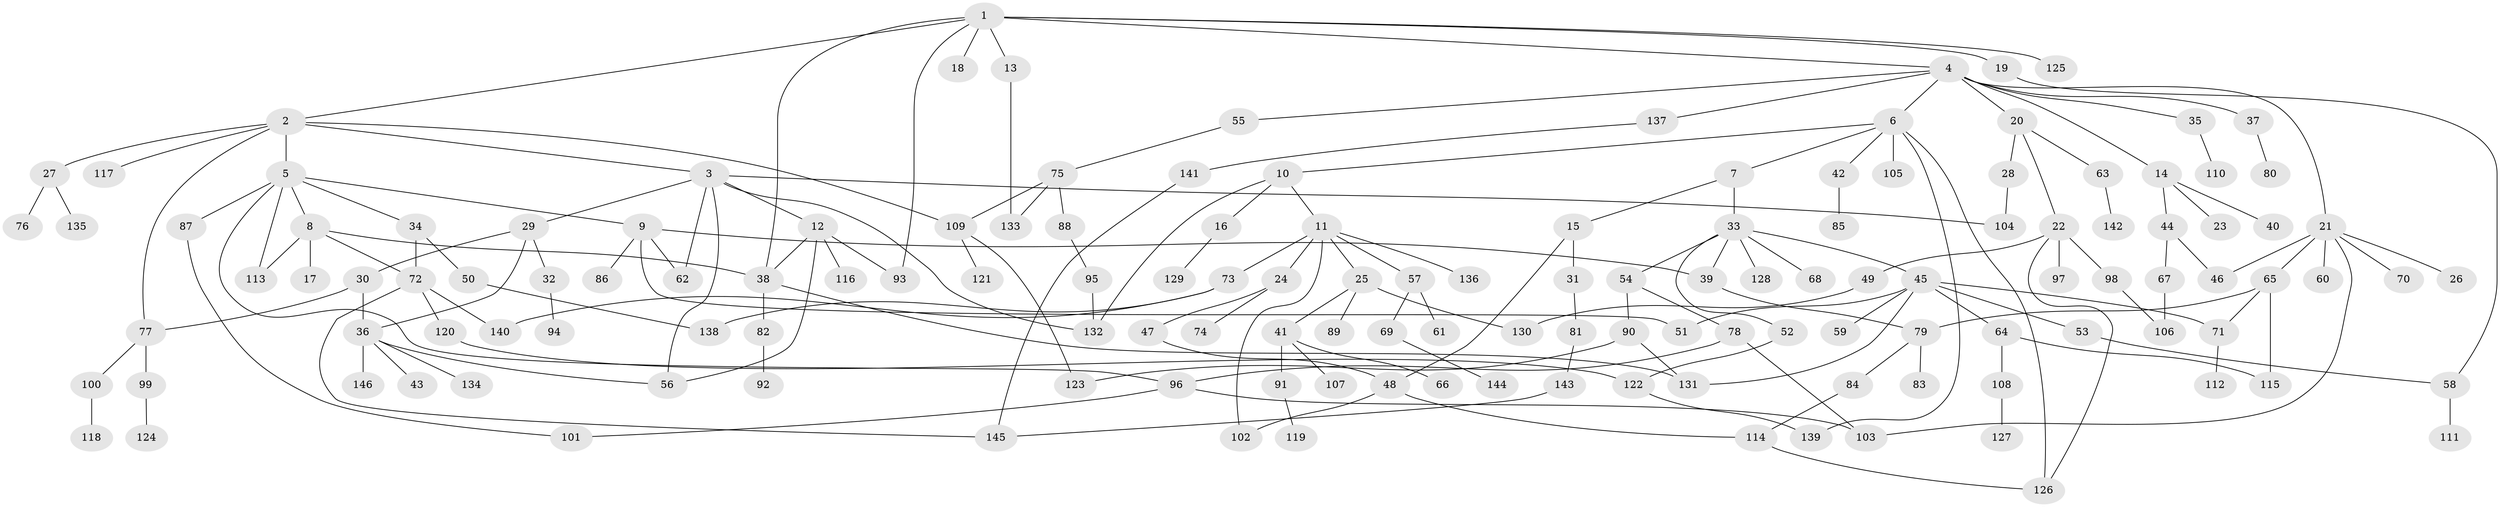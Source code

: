 // Generated by graph-tools (version 1.1) at 2025/49/03/09/25 03:49:19]
// undirected, 146 vertices, 187 edges
graph export_dot {
graph [start="1"]
  node [color=gray90,style=filled];
  1;
  2;
  3;
  4;
  5;
  6;
  7;
  8;
  9;
  10;
  11;
  12;
  13;
  14;
  15;
  16;
  17;
  18;
  19;
  20;
  21;
  22;
  23;
  24;
  25;
  26;
  27;
  28;
  29;
  30;
  31;
  32;
  33;
  34;
  35;
  36;
  37;
  38;
  39;
  40;
  41;
  42;
  43;
  44;
  45;
  46;
  47;
  48;
  49;
  50;
  51;
  52;
  53;
  54;
  55;
  56;
  57;
  58;
  59;
  60;
  61;
  62;
  63;
  64;
  65;
  66;
  67;
  68;
  69;
  70;
  71;
  72;
  73;
  74;
  75;
  76;
  77;
  78;
  79;
  80;
  81;
  82;
  83;
  84;
  85;
  86;
  87;
  88;
  89;
  90;
  91;
  92;
  93;
  94;
  95;
  96;
  97;
  98;
  99;
  100;
  101;
  102;
  103;
  104;
  105;
  106;
  107;
  108;
  109;
  110;
  111;
  112;
  113;
  114;
  115;
  116;
  117;
  118;
  119;
  120;
  121;
  122;
  123;
  124;
  125;
  126;
  127;
  128;
  129;
  130;
  131;
  132;
  133;
  134;
  135;
  136;
  137;
  138;
  139;
  140;
  141;
  142;
  143;
  144;
  145;
  146;
  1 -- 2;
  1 -- 4;
  1 -- 13;
  1 -- 18;
  1 -- 19;
  1 -- 38;
  1 -- 125;
  1 -- 93;
  2 -- 3;
  2 -- 5;
  2 -- 27;
  2 -- 77;
  2 -- 117;
  2 -- 109;
  3 -- 12;
  3 -- 29;
  3 -- 62;
  3 -- 104;
  3 -- 56;
  3 -- 132;
  4 -- 6;
  4 -- 14;
  4 -- 20;
  4 -- 21;
  4 -- 35;
  4 -- 37;
  4 -- 55;
  4 -- 137;
  5 -- 8;
  5 -- 9;
  5 -- 34;
  5 -- 87;
  5 -- 113;
  5 -- 96;
  6 -- 7;
  6 -- 10;
  6 -- 42;
  6 -- 105;
  6 -- 126;
  6 -- 139;
  7 -- 15;
  7 -- 33;
  8 -- 17;
  8 -- 72;
  8 -- 113;
  8 -- 38;
  9 -- 39;
  9 -- 86;
  9 -- 51;
  9 -- 62;
  10 -- 11;
  10 -- 16;
  10 -- 132;
  11 -- 24;
  11 -- 25;
  11 -- 57;
  11 -- 73;
  11 -- 136;
  11 -- 102;
  12 -- 93;
  12 -- 116;
  12 -- 56;
  12 -- 38;
  13 -- 133;
  14 -- 23;
  14 -- 40;
  14 -- 44;
  15 -- 31;
  15 -- 48;
  16 -- 129;
  19 -- 58;
  20 -- 22;
  20 -- 28;
  20 -- 63;
  21 -- 26;
  21 -- 60;
  21 -- 65;
  21 -- 70;
  21 -- 103;
  21 -- 46;
  22 -- 49;
  22 -- 97;
  22 -- 98;
  22 -- 126;
  24 -- 47;
  24 -- 74;
  25 -- 41;
  25 -- 89;
  25 -- 130;
  27 -- 76;
  27 -- 135;
  28 -- 104;
  29 -- 30;
  29 -- 32;
  29 -- 36;
  30 -- 36;
  30 -- 77;
  31 -- 81;
  32 -- 94;
  33 -- 45;
  33 -- 52;
  33 -- 54;
  33 -- 68;
  33 -- 128;
  33 -- 39;
  34 -- 50;
  34 -- 72;
  35 -- 110;
  36 -- 43;
  36 -- 56;
  36 -- 134;
  36 -- 146;
  37 -- 80;
  38 -- 82;
  38 -- 131;
  39 -- 79;
  41 -- 66;
  41 -- 91;
  41 -- 107;
  42 -- 85;
  44 -- 46;
  44 -- 67;
  45 -- 51;
  45 -- 53;
  45 -- 59;
  45 -- 64;
  45 -- 131;
  45 -- 71;
  47 -- 48;
  48 -- 102;
  48 -- 114;
  49 -- 130;
  50 -- 138;
  52 -- 122;
  53 -- 58;
  54 -- 78;
  54 -- 90;
  55 -- 75;
  57 -- 61;
  57 -- 69;
  58 -- 111;
  63 -- 142;
  64 -- 108;
  64 -- 115;
  65 -- 71;
  65 -- 79;
  65 -- 115;
  67 -- 106;
  69 -- 144;
  71 -- 112;
  72 -- 120;
  72 -- 140;
  72 -- 145;
  73 -- 138;
  73 -- 140;
  75 -- 88;
  75 -- 109;
  75 -- 133;
  77 -- 99;
  77 -- 100;
  78 -- 96;
  78 -- 103;
  79 -- 83;
  79 -- 84;
  81 -- 143;
  82 -- 92;
  84 -- 114;
  87 -- 101;
  88 -- 95;
  90 -- 131;
  90 -- 123;
  91 -- 119;
  95 -- 132;
  96 -- 101;
  96 -- 103;
  98 -- 106;
  99 -- 124;
  100 -- 118;
  108 -- 127;
  109 -- 121;
  109 -- 123;
  114 -- 126;
  120 -- 122;
  122 -- 139;
  137 -- 141;
  141 -- 145;
  143 -- 145;
}
